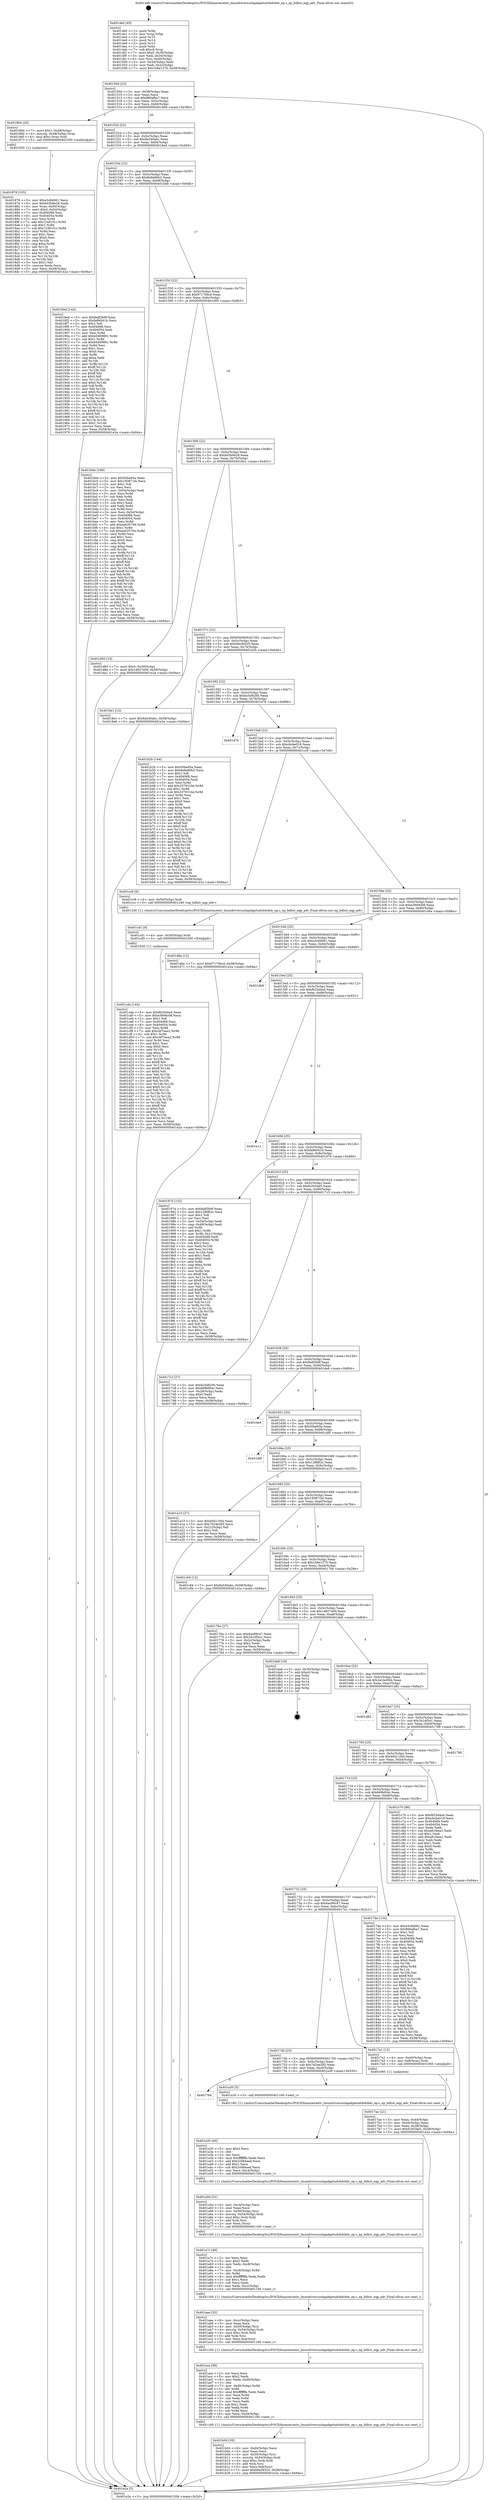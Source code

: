 digraph "0x4014e0" {
  label = "0x4014e0 (/mnt/c/Users/mathe/Desktop/tcc/POCII/binaries/extr_linuxdriversusbgadgetudcbdcbdc_ep.c_ep_bdlist_eqp_adv_Final-ollvm.out::main(0))"
  labelloc = "t"
  node[shape=record]

  Entry [label="",width=0.3,height=0.3,shape=circle,fillcolor=black,style=filled]
  "0x40150d" [label="{
     0x40150d [23]\l
     | [instrs]\l
     &nbsp;&nbsp;0x40150d \<+3\>: mov -0x58(%rbp),%eax\l
     &nbsp;&nbsp;0x401510 \<+2\>: mov %eax,%ecx\l
     &nbsp;&nbsp;0x401512 \<+6\>: sub $0x866afba7,%ecx\l
     &nbsp;&nbsp;0x401518 \<+3\>: mov %eax,-0x5c(%rbp)\l
     &nbsp;&nbsp;0x40151b \<+3\>: mov %ecx,-0x60(%rbp)\l
     &nbsp;&nbsp;0x40151e \<+6\>: je 0000000000401864 \<main+0x384\>\l
  }"]
  "0x401864" [label="{
     0x401864 [20]\l
     | [instrs]\l
     &nbsp;&nbsp;0x401864 \<+7\>: movl $0x1,-0x48(%rbp)\l
     &nbsp;&nbsp;0x40186b \<+4\>: movslq -0x48(%rbp),%rax\l
     &nbsp;&nbsp;0x40186f \<+4\>: imul $0xc,%rax,%rdi\l
     &nbsp;&nbsp;0x401873 \<+5\>: call 0000000000401050 \<malloc@plt\>\l
     | [calls]\l
     &nbsp;&nbsp;0x401050 \{1\} (unknown)\l
  }"]
  "0x401524" [label="{
     0x401524 [22]\l
     | [instrs]\l
     &nbsp;&nbsp;0x401524 \<+5\>: jmp 0000000000401529 \<main+0x49\>\l
     &nbsp;&nbsp;0x401529 \<+3\>: mov -0x5c(%rbp),%eax\l
     &nbsp;&nbsp;0x40152c \<+5\>: sub $0x8a540abc,%eax\l
     &nbsp;&nbsp;0x401531 \<+3\>: mov %eax,-0x64(%rbp)\l
     &nbsp;&nbsp;0x401534 \<+6\>: je 00000000004018ed \<main+0x40d\>\l
  }"]
  Exit [label="",width=0.3,height=0.3,shape=circle,fillcolor=black,style=filled,peripheries=2]
  "0x4018ed" [label="{
     0x4018ed [144]\l
     | [instrs]\l
     &nbsp;&nbsp;0x4018ed \<+5\>: mov $0xfedf3b9f,%eax\l
     &nbsp;&nbsp;0x4018f2 \<+5\>: mov $0xfa86041b,%ecx\l
     &nbsp;&nbsp;0x4018f7 \<+2\>: mov $0x1,%dl\l
     &nbsp;&nbsp;0x4018f9 \<+7\>: mov 0x404068,%esi\l
     &nbsp;&nbsp;0x401900 \<+7\>: mov 0x404054,%edi\l
     &nbsp;&nbsp;0x401907 \<+3\>: mov %esi,%r8d\l
     &nbsp;&nbsp;0x40190a \<+7\>: add $0xb0469891,%r8d\l
     &nbsp;&nbsp;0x401911 \<+4\>: sub $0x1,%r8d\l
     &nbsp;&nbsp;0x401915 \<+7\>: sub $0xb0469891,%r8d\l
     &nbsp;&nbsp;0x40191c \<+4\>: imul %r8d,%esi\l
     &nbsp;&nbsp;0x401920 \<+3\>: and $0x1,%esi\l
     &nbsp;&nbsp;0x401923 \<+3\>: cmp $0x0,%esi\l
     &nbsp;&nbsp;0x401926 \<+4\>: sete %r9b\l
     &nbsp;&nbsp;0x40192a \<+3\>: cmp $0xa,%edi\l
     &nbsp;&nbsp;0x40192d \<+4\>: setl %r10b\l
     &nbsp;&nbsp;0x401931 \<+3\>: mov %r9b,%r11b\l
     &nbsp;&nbsp;0x401934 \<+4\>: xor $0xff,%r11b\l
     &nbsp;&nbsp;0x401938 \<+3\>: mov %r10b,%bl\l
     &nbsp;&nbsp;0x40193b \<+3\>: xor $0xff,%bl\l
     &nbsp;&nbsp;0x40193e \<+3\>: xor $0x0,%dl\l
     &nbsp;&nbsp;0x401941 \<+3\>: mov %r11b,%r14b\l
     &nbsp;&nbsp;0x401944 \<+4\>: and $0x0,%r14b\l
     &nbsp;&nbsp;0x401948 \<+3\>: and %dl,%r9b\l
     &nbsp;&nbsp;0x40194b \<+3\>: mov %bl,%r15b\l
     &nbsp;&nbsp;0x40194e \<+4\>: and $0x0,%r15b\l
     &nbsp;&nbsp;0x401952 \<+3\>: and %dl,%r10b\l
     &nbsp;&nbsp;0x401955 \<+3\>: or %r9b,%r14b\l
     &nbsp;&nbsp;0x401958 \<+3\>: or %r10b,%r15b\l
     &nbsp;&nbsp;0x40195b \<+3\>: xor %r15b,%r14b\l
     &nbsp;&nbsp;0x40195e \<+3\>: or %bl,%r11b\l
     &nbsp;&nbsp;0x401961 \<+4\>: xor $0xff,%r11b\l
     &nbsp;&nbsp;0x401965 \<+3\>: or $0x0,%dl\l
     &nbsp;&nbsp;0x401968 \<+3\>: and %dl,%r11b\l
     &nbsp;&nbsp;0x40196b \<+3\>: or %r11b,%r14b\l
     &nbsp;&nbsp;0x40196e \<+4\>: test $0x1,%r14b\l
     &nbsp;&nbsp;0x401972 \<+3\>: cmovne %ecx,%eax\l
     &nbsp;&nbsp;0x401975 \<+3\>: mov %eax,-0x58(%rbp)\l
     &nbsp;&nbsp;0x401978 \<+5\>: jmp 0000000000401e2a \<main+0x94a\>\l
  }"]
  "0x40153a" [label="{
     0x40153a [22]\l
     | [instrs]\l
     &nbsp;&nbsp;0x40153a \<+5\>: jmp 000000000040153f \<main+0x5f\>\l
     &nbsp;&nbsp;0x40153f \<+3\>: mov -0x5c(%rbp),%eax\l
     &nbsp;&nbsp;0x401542 \<+5\>: sub $0x8e9a80b2,%eax\l
     &nbsp;&nbsp;0x401547 \<+3\>: mov %eax,-0x68(%rbp)\l
     &nbsp;&nbsp;0x40154a \<+6\>: je 0000000000401bbb \<main+0x6db\>\l
  }"]
  "0x401cda" [label="{
     0x401cda [144]\l
     | [instrs]\l
     &nbsp;&nbsp;0x401cda \<+5\>: mov $0xf625d4a4,%eax\l
     &nbsp;&nbsp;0x401cdf \<+5\>: mov $0xe3694c08,%ecx\l
     &nbsp;&nbsp;0x401ce4 \<+2\>: mov $0x1,%dl\l
     &nbsp;&nbsp;0x401ce6 \<+7\>: mov 0x404068,%esi\l
     &nbsp;&nbsp;0x401ced \<+8\>: mov 0x404054,%r8d\l
     &nbsp;&nbsp;0x401cf5 \<+3\>: mov %esi,%r9d\l
     &nbsp;&nbsp;0x401cf8 \<+7\>: add $0xcbf7eea2,%r9d\l
     &nbsp;&nbsp;0x401cff \<+4\>: sub $0x1,%r9d\l
     &nbsp;&nbsp;0x401d03 \<+7\>: sub $0xcbf7eea2,%r9d\l
     &nbsp;&nbsp;0x401d0a \<+4\>: imul %r9d,%esi\l
     &nbsp;&nbsp;0x401d0e \<+3\>: and $0x1,%esi\l
     &nbsp;&nbsp;0x401d11 \<+3\>: cmp $0x0,%esi\l
     &nbsp;&nbsp;0x401d14 \<+4\>: sete %r10b\l
     &nbsp;&nbsp;0x401d18 \<+4\>: cmp $0xa,%r8d\l
     &nbsp;&nbsp;0x401d1c \<+4\>: setl %r11b\l
     &nbsp;&nbsp;0x401d20 \<+3\>: mov %r10b,%bl\l
     &nbsp;&nbsp;0x401d23 \<+3\>: xor $0xff,%bl\l
     &nbsp;&nbsp;0x401d26 \<+3\>: mov %r11b,%r14b\l
     &nbsp;&nbsp;0x401d29 \<+4\>: xor $0xff,%r14b\l
     &nbsp;&nbsp;0x401d2d \<+3\>: xor $0x0,%dl\l
     &nbsp;&nbsp;0x401d30 \<+3\>: mov %bl,%r15b\l
     &nbsp;&nbsp;0x401d33 \<+4\>: and $0x0,%r15b\l
     &nbsp;&nbsp;0x401d37 \<+3\>: and %dl,%r10b\l
     &nbsp;&nbsp;0x401d3a \<+3\>: mov %r14b,%r12b\l
     &nbsp;&nbsp;0x401d3d \<+4\>: and $0x0,%r12b\l
     &nbsp;&nbsp;0x401d41 \<+3\>: and %dl,%r11b\l
     &nbsp;&nbsp;0x401d44 \<+3\>: or %r10b,%r15b\l
     &nbsp;&nbsp;0x401d47 \<+3\>: or %r11b,%r12b\l
     &nbsp;&nbsp;0x401d4a \<+3\>: xor %r12b,%r15b\l
     &nbsp;&nbsp;0x401d4d \<+3\>: or %r14b,%bl\l
     &nbsp;&nbsp;0x401d50 \<+3\>: xor $0xff,%bl\l
     &nbsp;&nbsp;0x401d53 \<+3\>: or $0x0,%dl\l
     &nbsp;&nbsp;0x401d56 \<+2\>: and %dl,%bl\l
     &nbsp;&nbsp;0x401d58 \<+3\>: or %bl,%r15b\l
     &nbsp;&nbsp;0x401d5b \<+4\>: test $0x1,%r15b\l
     &nbsp;&nbsp;0x401d5f \<+3\>: cmovne %ecx,%eax\l
     &nbsp;&nbsp;0x401d62 \<+3\>: mov %eax,-0x58(%rbp)\l
     &nbsp;&nbsp;0x401d65 \<+5\>: jmp 0000000000401e2a \<main+0x94a\>\l
  }"]
  "0x401bbb" [label="{
     0x401bbb [169]\l
     | [instrs]\l
     &nbsp;&nbsp;0x401bbb \<+5\>: mov $0x50be65a,%eax\l
     &nbsp;&nbsp;0x401bc0 \<+5\>: mov $0x193871fe,%ecx\l
     &nbsp;&nbsp;0x401bc5 \<+2\>: mov $0x1,%dl\l
     &nbsp;&nbsp;0x401bc7 \<+2\>: xor %esi,%esi\l
     &nbsp;&nbsp;0x401bc9 \<+3\>: mov -0x54(%rbp),%edi\l
     &nbsp;&nbsp;0x401bcc \<+3\>: mov %esi,%r8d\l
     &nbsp;&nbsp;0x401bcf \<+3\>: sub %edi,%r8d\l
     &nbsp;&nbsp;0x401bd2 \<+2\>: mov %esi,%edi\l
     &nbsp;&nbsp;0x401bd4 \<+3\>: sub $0x1,%edi\l
     &nbsp;&nbsp;0x401bd7 \<+3\>: add %edi,%r8d\l
     &nbsp;&nbsp;0x401bda \<+3\>: sub %r8d,%esi\l
     &nbsp;&nbsp;0x401bdd \<+3\>: mov %esi,-0x54(%rbp)\l
     &nbsp;&nbsp;0x401be0 \<+7\>: mov 0x404068,%esi\l
     &nbsp;&nbsp;0x401be7 \<+7\>: mov 0x404054,%edi\l
     &nbsp;&nbsp;0x401bee \<+3\>: mov %esi,%r8d\l
     &nbsp;&nbsp;0x401bf1 \<+7\>: add $0xea635794,%r8d\l
     &nbsp;&nbsp;0x401bf8 \<+4\>: sub $0x1,%r8d\l
     &nbsp;&nbsp;0x401bfc \<+7\>: sub $0xea635794,%r8d\l
     &nbsp;&nbsp;0x401c03 \<+4\>: imul %r8d,%esi\l
     &nbsp;&nbsp;0x401c07 \<+3\>: and $0x1,%esi\l
     &nbsp;&nbsp;0x401c0a \<+3\>: cmp $0x0,%esi\l
     &nbsp;&nbsp;0x401c0d \<+4\>: sete %r9b\l
     &nbsp;&nbsp;0x401c11 \<+3\>: cmp $0xa,%edi\l
     &nbsp;&nbsp;0x401c14 \<+4\>: setl %r10b\l
     &nbsp;&nbsp;0x401c18 \<+3\>: mov %r9b,%r11b\l
     &nbsp;&nbsp;0x401c1b \<+4\>: xor $0xff,%r11b\l
     &nbsp;&nbsp;0x401c1f \<+3\>: mov %r10b,%bl\l
     &nbsp;&nbsp;0x401c22 \<+3\>: xor $0xff,%bl\l
     &nbsp;&nbsp;0x401c25 \<+3\>: xor $0x1,%dl\l
     &nbsp;&nbsp;0x401c28 \<+3\>: mov %r11b,%r14b\l
     &nbsp;&nbsp;0x401c2b \<+4\>: and $0xff,%r14b\l
     &nbsp;&nbsp;0x401c2f \<+3\>: and %dl,%r9b\l
     &nbsp;&nbsp;0x401c32 \<+3\>: mov %bl,%r15b\l
     &nbsp;&nbsp;0x401c35 \<+4\>: and $0xff,%r15b\l
     &nbsp;&nbsp;0x401c39 \<+3\>: and %dl,%r10b\l
     &nbsp;&nbsp;0x401c3c \<+3\>: or %r9b,%r14b\l
     &nbsp;&nbsp;0x401c3f \<+3\>: or %r10b,%r15b\l
     &nbsp;&nbsp;0x401c42 \<+3\>: xor %r15b,%r14b\l
     &nbsp;&nbsp;0x401c45 \<+3\>: or %bl,%r11b\l
     &nbsp;&nbsp;0x401c48 \<+4\>: xor $0xff,%r11b\l
     &nbsp;&nbsp;0x401c4c \<+3\>: or $0x1,%dl\l
     &nbsp;&nbsp;0x401c4f \<+3\>: and %dl,%r11b\l
     &nbsp;&nbsp;0x401c52 \<+3\>: or %r11b,%r14b\l
     &nbsp;&nbsp;0x401c55 \<+4\>: test $0x1,%r14b\l
     &nbsp;&nbsp;0x401c59 \<+3\>: cmovne %ecx,%eax\l
     &nbsp;&nbsp;0x401c5c \<+3\>: mov %eax,-0x58(%rbp)\l
     &nbsp;&nbsp;0x401c5f \<+5\>: jmp 0000000000401e2a \<main+0x94a\>\l
  }"]
  "0x401550" [label="{
     0x401550 [22]\l
     | [instrs]\l
     &nbsp;&nbsp;0x401550 \<+5\>: jmp 0000000000401555 \<main+0x75\>\l
     &nbsp;&nbsp;0x401555 \<+3\>: mov -0x5c(%rbp),%eax\l
     &nbsp;&nbsp;0x401558 \<+5\>: sub $0x97170bcd,%eax\l
     &nbsp;&nbsp;0x40155d \<+3\>: mov %eax,-0x6c(%rbp)\l
     &nbsp;&nbsp;0x401560 \<+6\>: je 0000000000401d93 \<main+0x8b3\>\l
  }"]
  "0x401cd1" [label="{
     0x401cd1 [9]\l
     | [instrs]\l
     &nbsp;&nbsp;0x401cd1 \<+4\>: mov -0x50(%rbp),%rdi\l
     &nbsp;&nbsp;0x401cd5 \<+5\>: call 0000000000401030 \<free@plt\>\l
     | [calls]\l
     &nbsp;&nbsp;0x401030 \{1\} (unknown)\l
  }"]
  "0x401d93" [label="{
     0x401d93 [19]\l
     | [instrs]\l
     &nbsp;&nbsp;0x401d93 \<+7\>: movl $0x0,-0x30(%rbp)\l
     &nbsp;&nbsp;0x401d9a \<+7\>: movl $0x1d827e00,-0x58(%rbp)\l
     &nbsp;&nbsp;0x401da1 \<+5\>: jmp 0000000000401e2a \<main+0x94a\>\l
  }"]
  "0x401566" [label="{
     0x401566 [22]\l
     | [instrs]\l
     &nbsp;&nbsp;0x401566 \<+5\>: jmp 000000000040156b \<main+0x8b\>\l
     &nbsp;&nbsp;0x40156b \<+3\>: mov -0x5c(%rbp),%eax\l
     &nbsp;&nbsp;0x40156e \<+5\>: sub $0xb03b9e28,%eax\l
     &nbsp;&nbsp;0x401573 \<+3\>: mov %eax,-0x70(%rbp)\l
     &nbsp;&nbsp;0x401576 \<+6\>: je 00000000004018e1 \<main+0x401\>\l
  }"]
  "0x401b04" [label="{
     0x401b04 [39]\l
     | [instrs]\l
     &nbsp;&nbsp;0x401b04 \<+6\>: mov -0xd4(%rbp),%ecx\l
     &nbsp;&nbsp;0x401b0a \<+3\>: imul %eax,%ecx\l
     &nbsp;&nbsp;0x401b0d \<+4\>: mov -0x50(%rbp),%rsi\l
     &nbsp;&nbsp;0x401b11 \<+4\>: movslq -0x54(%rbp),%rdi\l
     &nbsp;&nbsp;0x401b15 \<+4\>: imul $0xc,%rdi,%rdi\l
     &nbsp;&nbsp;0x401b19 \<+3\>: add %rdi,%rsi\l
     &nbsp;&nbsp;0x401b1c \<+3\>: mov %ecx,0x8(%rsi)\l
     &nbsp;&nbsp;0x401b1f \<+7\>: movl $0xb9a36525,-0x58(%rbp)\l
     &nbsp;&nbsp;0x401b26 \<+5\>: jmp 0000000000401e2a \<main+0x94a\>\l
  }"]
  "0x4018e1" [label="{
     0x4018e1 [12]\l
     | [instrs]\l
     &nbsp;&nbsp;0x4018e1 \<+7\>: movl $0x8a540abc,-0x58(%rbp)\l
     &nbsp;&nbsp;0x4018e8 \<+5\>: jmp 0000000000401e2a \<main+0x94a\>\l
  }"]
  "0x40157c" [label="{
     0x40157c [22]\l
     | [instrs]\l
     &nbsp;&nbsp;0x40157c \<+5\>: jmp 0000000000401581 \<main+0xa1\>\l
     &nbsp;&nbsp;0x401581 \<+3\>: mov -0x5c(%rbp),%eax\l
     &nbsp;&nbsp;0x401584 \<+5\>: sub $0xb9a36525,%eax\l
     &nbsp;&nbsp;0x401589 \<+3\>: mov %eax,-0x74(%rbp)\l
     &nbsp;&nbsp;0x40158c \<+6\>: je 0000000000401b2b \<main+0x64b\>\l
  }"]
  "0x401aca" [label="{
     0x401aca [58]\l
     | [instrs]\l
     &nbsp;&nbsp;0x401aca \<+2\>: xor %ecx,%ecx\l
     &nbsp;&nbsp;0x401acc \<+5\>: mov $0x2,%edx\l
     &nbsp;&nbsp;0x401ad1 \<+6\>: mov %edx,-0xd0(%rbp)\l
     &nbsp;&nbsp;0x401ad7 \<+1\>: cltd\l
     &nbsp;&nbsp;0x401ad8 \<+7\>: mov -0xd0(%rbp),%r8d\l
     &nbsp;&nbsp;0x401adf \<+3\>: idiv %r8d\l
     &nbsp;&nbsp;0x401ae2 \<+6\>: imul $0xfffffffe,%edx,%edx\l
     &nbsp;&nbsp;0x401ae8 \<+3\>: mov %ecx,%r9d\l
     &nbsp;&nbsp;0x401aeb \<+3\>: sub %edx,%r9d\l
     &nbsp;&nbsp;0x401aee \<+2\>: mov %ecx,%edx\l
     &nbsp;&nbsp;0x401af0 \<+3\>: sub $0x1,%edx\l
     &nbsp;&nbsp;0x401af3 \<+3\>: add %edx,%r9d\l
     &nbsp;&nbsp;0x401af6 \<+3\>: sub %r9d,%ecx\l
     &nbsp;&nbsp;0x401af9 \<+6\>: mov %ecx,-0xd4(%rbp)\l
     &nbsp;&nbsp;0x401aff \<+5\>: call 0000000000401160 \<next_i\>\l
     | [calls]\l
     &nbsp;&nbsp;0x401160 \{1\} (/mnt/c/Users/mathe/Desktop/tcc/POCII/binaries/extr_linuxdriversusbgadgetudcbdcbdc_ep.c_ep_bdlist_eqp_adv_Final-ollvm.out::next_i)\l
  }"]
  "0x401b2b" [label="{
     0x401b2b [144]\l
     | [instrs]\l
     &nbsp;&nbsp;0x401b2b \<+5\>: mov $0x50be65a,%eax\l
     &nbsp;&nbsp;0x401b30 \<+5\>: mov $0x8e9a80b2,%ecx\l
     &nbsp;&nbsp;0x401b35 \<+2\>: mov $0x1,%dl\l
     &nbsp;&nbsp;0x401b37 \<+7\>: mov 0x404068,%esi\l
     &nbsp;&nbsp;0x401b3e \<+7\>: mov 0x404054,%edi\l
     &nbsp;&nbsp;0x401b45 \<+3\>: mov %esi,%r8d\l
     &nbsp;&nbsp;0x401b48 \<+7\>: add $0x337931be,%r8d\l
     &nbsp;&nbsp;0x401b4f \<+4\>: sub $0x1,%r8d\l
     &nbsp;&nbsp;0x401b53 \<+7\>: sub $0x337931be,%r8d\l
     &nbsp;&nbsp;0x401b5a \<+4\>: imul %r8d,%esi\l
     &nbsp;&nbsp;0x401b5e \<+3\>: and $0x1,%esi\l
     &nbsp;&nbsp;0x401b61 \<+3\>: cmp $0x0,%esi\l
     &nbsp;&nbsp;0x401b64 \<+4\>: sete %r9b\l
     &nbsp;&nbsp;0x401b68 \<+3\>: cmp $0xa,%edi\l
     &nbsp;&nbsp;0x401b6b \<+4\>: setl %r10b\l
     &nbsp;&nbsp;0x401b6f \<+3\>: mov %r9b,%r11b\l
     &nbsp;&nbsp;0x401b72 \<+4\>: xor $0xff,%r11b\l
     &nbsp;&nbsp;0x401b76 \<+3\>: mov %r10b,%bl\l
     &nbsp;&nbsp;0x401b79 \<+3\>: xor $0xff,%bl\l
     &nbsp;&nbsp;0x401b7c \<+3\>: xor $0x0,%dl\l
     &nbsp;&nbsp;0x401b7f \<+3\>: mov %r11b,%r14b\l
     &nbsp;&nbsp;0x401b82 \<+4\>: and $0x0,%r14b\l
     &nbsp;&nbsp;0x401b86 \<+3\>: and %dl,%r9b\l
     &nbsp;&nbsp;0x401b89 \<+3\>: mov %bl,%r15b\l
     &nbsp;&nbsp;0x401b8c \<+4\>: and $0x0,%r15b\l
     &nbsp;&nbsp;0x401b90 \<+3\>: and %dl,%r10b\l
     &nbsp;&nbsp;0x401b93 \<+3\>: or %r9b,%r14b\l
     &nbsp;&nbsp;0x401b96 \<+3\>: or %r10b,%r15b\l
     &nbsp;&nbsp;0x401b99 \<+3\>: xor %r15b,%r14b\l
     &nbsp;&nbsp;0x401b9c \<+3\>: or %bl,%r11b\l
     &nbsp;&nbsp;0x401b9f \<+4\>: xor $0xff,%r11b\l
     &nbsp;&nbsp;0x401ba3 \<+3\>: or $0x0,%dl\l
     &nbsp;&nbsp;0x401ba6 \<+3\>: and %dl,%r11b\l
     &nbsp;&nbsp;0x401ba9 \<+3\>: or %r11b,%r14b\l
     &nbsp;&nbsp;0x401bac \<+4\>: test $0x1,%r14b\l
     &nbsp;&nbsp;0x401bb0 \<+3\>: cmovne %ecx,%eax\l
     &nbsp;&nbsp;0x401bb3 \<+3\>: mov %eax,-0x58(%rbp)\l
     &nbsp;&nbsp;0x401bb6 \<+5\>: jmp 0000000000401e2a \<main+0x94a\>\l
  }"]
  "0x401592" [label="{
     0x401592 [22]\l
     | [instrs]\l
     &nbsp;&nbsp;0x401592 \<+5\>: jmp 0000000000401597 \<main+0xb7\>\l
     &nbsp;&nbsp;0x401597 \<+3\>: mov -0x5c(%rbp),%eax\l
     &nbsp;&nbsp;0x40159a \<+5\>: sub $0xbc5d820b,%eax\l
     &nbsp;&nbsp;0x40159f \<+3\>: mov %eax,-0x78(%rbp)\l
     &nbsp;&nbsp;0x4015a2 \<+6\>: je 0000000000401d76 \<main+0x896\>\l
  }"]
  "0x401aaa" [label="{
     0x401aaa [32]\l
     | [instrs]\l
     &nbsp;&nbsp;0x401aaa \<+6\>: mov -0xcc(%rbp),%ecx\l
     &nbsp;&nbsp;0x401ab0 \<+3\>: imul %eax,%ecx\l
     &nbsp;&nbsp;0x401ab3 \<+4\>: mov -0x50(%rbp),%rsi\l
     &nbsp;&nbsp;0x401ab7 \<+4\>: movslq -0x54(%rbp),%rdi\l
     &nbsp;&nbsp;0x401abb \<+4\>: imul $0xc,%rdi,%rdi\l
     &nbsp;&nbsp;0x401abf \<+3\>: add %rdi,%rsi\l
     &nbsp;&nbsp;0x401ac2 \<+3\>: mov %ecx,0x4(%rsi)\l
     &nbsp;&nbsp;0x401ac5 \<+5\>: call 0000000000401160 \<next_i\>\l
     | [calls]\l
     &nbsp;&nbsp;0x401160 \{1\} (/mnt/c/Users/mathe/Desktop/tcc/POCII/binaries/extr_linuxdriversusbgadgetudcbdcbdc_ep.c_ep_bdlist_eqp_adv_Final-ollvm.out::next_i)\l
  }"]
  "0x401d76" [label="{
     0x401d76\l
  }", style=dashed]
  "0x4015a8" [label="{
     0x4015a8 [22]\l
     | [instrs]\l
     &nbsp;&nbsp;0x4015a8 \<+5\>: jmp 00000000004015ad \<main+0xcd\>\l
     &nbsp;&nbsp;0x4015ad \<+3\>: mov -0x5c(%rbp),%eax\l
     &nbsp;&nbsp;0x4015b0 \<+5\>: sub $0xcbcbe018,%eax\l
     &nbsp;&nbsp;0x4015b5 \<+3\>: mov %eax,-0x7c(%rbp)\l
     &nbsp;&nbsp;0x4015b8 \<+6\>: je 0000000000401cc8 \<main+0x7e8\>\l
  }"]
  "0x401a7c" [label="{
     0x401a7c [46]\l
     | [instrs]\l
     &nbsp;&nbsp;0x401a7c \<+2\>: xor %ecx,%ecx\l
     &nbsp;&nbsp;0x401a7e \<+5\>: mov $0x2,%edx\l
     &nbsp;&nbsp;0x401a83 \<+6\>: mov %edx,-0xc8(%rbp)\l
     &nbsp;&nbsp;0x401a89 \<+1\>: cltd\l
     &nbsp;&nbsp;0x401a8a \<+7\>: mov -0xc8(%rbp),%r8d\l
     &nbsp;&nbsp;0x401a91 \<+3\>: idiv %r8d\l
     &nbsp;&nbsp;0x401a94 \<+6\>: imul $0xfffffffe,%edx,%edx\l
     &nbsp;&nbsp;0x401a9a \<+3\>: sub $0x1,%ecx\l
     &nbsp;&nbsp;0x401a9d \<+2\>: sub %ecx,%edx\l
     &nbsp;&nbsp;0x401a9f \<+6\>: mov %edx,-0xcc(%rbp)\l
     &nbsp;&nbsp;0x401aa5 \<+5\>: call 0000000000401160 \<next_i\>\l
     | [calls]\l
     &nbsp;&nbsp;0x401160 \{1\} (/mnt/c/Users/mathe/Desktop/tcc/POCII/binaries/extr_linuxdriversusbgadgetudcbdcbdc_ep.c_ep_bdlist_eqp_adv_Final-ollvm.out::next_i)\l
  }"]
  "0x401cc8" [label="{
     0x401cc8 [9]\l
     | [instrs]\l
     &nbsp;&nbsp;0x401cc8 \<+4\>: mov -0x50(%rbp),%rdi\l
     &nbsp;&nbsp;0x401ccc \<+5\>: call 0000000000401240 \<ep_bdlist_eqp_adv\>\l
     | [calls]\l
     &nbsp;&nbsp;0x401240 \{1\} (/mnt/c/Users/mathe/Desktop/tcc/POCII/binaries/extr_linuxdriversusbgadgetudcbdcbdc_ep.c_ep_bdlist_eqp_adv_Final-ollvm.out::ep_bdlist_eqp_adv)\l
  }"]
  "0x4015be" [label="{
     0x4015be [22]\l
     | [instrs]\l
     &nbsp;&nbsp;0x4015be \<+5\>: jmp 00000000004015c3 \<main+0xe3\>\l
     &nbsp;&nbsp;0x4015c3 \<+3\>: mov -0x5c(%rbp),%eax\l
     &nbsp;&nbsp;0x4015c6 \<+5\>: sub $0xe3694c08,%eax\l
     &nbsp;&nbsp;0x4015cb \<+3\>: mov %eax,-0x80(%rbp)\l
     &nbsp;&nbsp;0x4015ce \<+6\>: je 0000000000401d6a \<main+0x88a\>\l
  }"]
  "0x401a5d" [label="{
     0x401a5d [31]\l
     | [instrs]\l
     &nbsp;&nbsp;0x401a5d \<+6\>: mov -0xc4(%rbp),%ecx\l
     &nbsp;&nbsp;0x401a63 \<+3\>: imul %eax,%ecx\l
     &nbsp;&nbsp;0x401a66 \<+4\>: mov -0x50(%rbp),%rsi\l
     &nbsp;&nbsp;0x401a6a \<+4\>: movslq -0x54(%rbp),%rdi\l
     &nbsp;&nbsp;0x401a6e \<+4\>: imul $0xc,%rdi,%rdi\l
     &nbsp;&nbsp;0x401a72 \<+3\>: add %rdi,%rsi\l
     &nbsp;&nbsp;0x401a75 \<+2\>: mov %ecx,(%rsi)\l
     &nbsp;&nbsp;0x401a77 \<+5\>: call 0000000000401160 \<next_i\>\l
     | [calls]\l
     &nbsp;&nbsp;0x401160 \{1\} (/mnt/c/Users/mathe/Desktop/tcc/POCII/binaries/extr_linuxdriversusbgadgetudcbdcbdc_ep.c_ep_bdlist_eqp_adv_Final-ollvm.out::next_i)\l
  }"]
  "0x401d6a" [label="{
     0x401d6a [12]\l
     | [instrs]\l
     &nbsp;&nbsp;0x401d6a \<+7\>: movl $0x97170bcd,-0x58(%rbp)\l
     &nbsp;&nbsp;0x401d71 \<+5\>: jmp 0000000000401e2a \<main+0x94a\>\l
  }"]
  "0x4015d4" [label="{
     0x4015d4 [25]\l
     | [instrs]\l
     &nbsp;&nbsp;0x4015d4 \<+5\>: jmp 00000000004015d9 \<main+0xf9\>\l
     &nbsp;&nbsp;0x4015d9 \<+3\>: mov -0x5c(%rbp),%eax\l
     &nbsp;&nbsp;0x4015dc \<+5\>: sub $0xe3c8d061,%eax\l
     &nbsp;&nbsp;0x4015e1 \<+6\>: mov %eax,-0x84(%rbp)\l
     &nbsp;&nbsp;0x4015e7 \<+6\>: je 0000000000401db9 \<main+0x8d9\>\l
  }"]
  "0x401a35" [label="{
     0x401a35 [40]\l
     | [instrs]\l
     &nbsp;&nbsp;0x401a35 \<+5\>: mov $0x2,%ecx\l
     &nbsp;&nbsp;0x401a3a \<+1\>: cltd\l
     &nbsp;&nbsp;0x401a3b \<+2\>: idiv %ecx\l
     &nbsp;&nbsp;0x401a3d \<+6\>: imul $0xfffffffe,%edx,%ecx\l
     &nbsp;&nbsp;0x401a43 \<+6\>: add $0x2c084aed,%ecx\l
     &nbsp;&nbsp;0x401a49 \<+3\>: add $0x1,%ecx\l
     &nbsp;&nbsp;0x401a4c \<+6\>: sub $0x2c084aed,%ecx\l
     &nbsp;&nbsp;0x401a52 \<+6\>: mov %ecx,-0xc4(%rbp)\l
     &nbsp;&nbsp;0x401a58 \<+5\>: call 0000000000401160 \<next_i\>\l
     | [calls]\l
     &nbsp;&nbsp;0x401160 \{1\} (/mnt/c/Users/mathe/Desktop/tcc/POCII/binaries/extr_linuxdriversusbgadgetudcbdcbdc_ep.c_ep_bdlist_eqp_adv_Final-ollvm.out::next_i)\l
  }"]
  "0x401db9" [label="{
     0x401db9\l
  }", style=dashed]
  "0x4015ed" [label="{
     0x4015ed [25]\l
     | [instrs]\l
     &nbsp;&nbsp;0x4015ed \<+5\>: jmp 00000000004015f2 \<main+0x112\>\l
     &nbsp;&nbsp;0x4015f2 \<+3\>: mov -0x5c(%rbp),%eax\l
     &nbsp;&nbsp;0x4015f5 \<+5\>: sub $0xf625d4a4,%eax\l
     &nbsp;&nbsp;0x4015fa \<+6\>: mov %eax,-0x88(%rbp)\l
     &nbsp;&nbsp;0x401600 \<+6\>: je 0000000000401e11 \<main+0x931\>\l
  }"]
  "0x401764" [label="{
     0x401764\l
  }", style=dashed]
  "0x401e11" [label="{
     0x401e11\l
  }", style=dashed]
  "0x401606" [label="{
     0x401606 [25]\l
     | [instrs]\l
     &nbsp;&nbsp;0x401606 \<+5\>: jmp 000000000040160b \<main+0x12b\>\l
     &nbsp;&nbsp;0x40160b \<+3\>: mov -0x5c(%rbp),%eax\l
     &nbsp;&nbsp;0x40160e \<+5\>: sub $0xfa86041b,%eax\l
     &nbsp;&nbsp;0x401613 \<+6\>: mov %eax,-0x8c(%rbp)\l
     &nbsp;&nbsp;0x401619 \<+6\>: je 000000000040197d \<main+0x49d\>\l
  }"]
  "0x401a30" [label="{
     0x401a30 [5]\l
     | [instrs]\l
     &nbsp;&nbsp;0x401a30 \<+5\>: call 0000000000401160 \<next_i\>\l
     | [calls]\l
     &nbsp;&nbsp;0x401160 \{1\} (/mnt/c/Users/mathe/Desktop/tcc/POCII/binaries/extr_linuxdriversusbgadgetudcbdcbdc_ep.c_ep_bdlist_eqp_adv_Final-ollvm.out::next_i)\l
  }"]
  "0x40197d" [label="{
     0x40197d [152]\l
     | [instrs]\l
     &nbsp;&nbsp;0x40197d \<+5\>: mov $0xfedf3b9f,%eax\l
     &nbsp;&nbsp;0x401982 \<+5\>: mov $0x12f6f62c,%ecx\l
     &nbsp;&nbsp;0x401987 \<+2\>: mov $0x1,%dl\l
     &nbsp;&nbsp;0x401989 \<+2\>: xor %esi,%esi\l
     &nbsp;&nbsp;0x40198b \<+3\>: mov -0x54(%rbp),%edi\l
     &nbsp;&nbsp;0x40198e \<+3\>: cmp -0x48(%rbp),%edi\l
     &nbsp;&nbsp;0x401991 \<+4\>: setl %r8b\l
     &nbsp;&nbsp;0x401995 \<+4\>: and $0x1,%r8b\l
     &nbsp;&nbsp;0x401999 \<+4\>: mov %r8b,-0x21(%rbp)\l
     &nbsp;&nbsp;0x40199d \<+7\>: mov 0x404068,%edi\l
     &nbsp;&nbsp;0x4019a4 \<+8\>: mov 0x404054,%r9d\l
     &nbsp;&nbsp;0x4019ac \<+3\>: sub $0x1,%esi\l
     &nbsp;&nbsp;0x4019af \<+3\>: mov %edi,%r10d\l
     &nbsp;&nbsp;0x4019b2 \<+3\>: add %esi,%r10d\l
     &nbsp;&nbsp;0x4019b5 \<+4\>: imul %r10d,%edi\l
     &nbsp;&nbsp;0x4019b9 \<+3\>: and $0x1,%edi\l
     &nbsp;&nbsp;0x4019bc \<+3\>: cmp $0x0,%edi\l
     &nbsp;&nbsp;0x4019bf \<+4\>: sete %r8b\l
     &nbsp;&nbsp;0x4019c3 \<+4\>: cmp $0xa,%r9d\l
     &nbsp;&nbsp;0x4019c7 \<+4\>: setl %r11b\l
     &nbsp;&nbsp;0x4019cb \<+3\>: mov %r8b,%bl\l
     &nbsp;&nbsp;0x4019ce \<+3\>: xor $0xff,%bl\l
     &nbsp;&nbsp;0x4019d1 \<+3\>: mov %r11b,%r14b\l
     &nbsp;&nbsp;0x4019d4 \<+4\>: xor $0xff,%r14b\l
     &nbsp;&nbsp;0x4019d8 \<+3\>: xor $0x1,%dl\l
     &nbsp;&nbsp;0x4019db \<+3\>: mov %bl,%r15b\l
     &nbsp;&nbsp;0x4019de \<+4\>: and $0xff,%r15b\l
     &nbsp;&nbsp;0x4019e2 \<+3\>: and %dl,%r8b\l
     &nbsp;&nbsp;0x4019e5 \<+3\>: mov %r14b,%r12b\l
     &nbsp;&nbsp;0x4019e8 \<+4\>: and $0xff,%r12b\l
     &nbsp;&nbsp;0x4019ec \<+3\>: and %dl,%r11b\l
     &nbsp;&nbsp;0x4019ef \<+3\>: or %r8b,%r15b\l
     &nbsp;&nbsp;0x4019f2 \<+3\>: or %r11b,%r12b\l
     &nbsp;&nbsp;0x4019f5 \<+3\>: xor %r12b,%r15b\l
     &nbsp;&nbsp;0x4019f8 \<+3\>: or %r14b,%bl\l
     &nbsp;&nbsp;0x4019fb \<+3\>: xor $0xff,%bl\l
     &nbsp;&nbsp;0x4019fe \<+3\>: or $0x1,%dl\l
     &nbsp;&nbsp;0x401a01 \<+2\>: and %dl,%bl\l
     &nbsp;&nbsp;0x401a03 \<+3\>: or %bl,%r15b\l
     &nbsp;&nbsp;0x401a06 \<+4\>: test $0x1,%r15b\l
     &nbsp;&nbsp;0x401a0a \<+3\>: cmovne %ecx,%eax\l
     &nbsp;&nbsp;0x401a0d \<+3\>: mov %eax,-0x58(%rbp)\l
     &nbsp;&nbsp;0x401a10 \<+5\>: jmp 0000000000401e2a \<main+0x94a\>\l
  }"]
  "0x40161f" [label="{
     0x40161f [25]\l
     | [instrs]\l
     &nbsp;&nbsp;0x40161f \<+5\>: jmp 0000000000401624 \<main+0x144\>\l
     &nbsp;&nbsp;0x401624 \<+3\>: mov -0x5c(%rbp),%eax\l
     &nbsp;&nbsp;0x401627 \<+5\>: sub $0xfc2634a5,%eax\l
     &nbsp;&nbsp;0x40162c \<+6\>: mov %eax,-0x90(%rbp)\l
     &nbsp;&nbsp;0x401632 \<+6\>: je 00000000004017c3 \<main+0x2e3\>\l
  }"]
  "0x401878" [label="{
     0x401878 [105]\l
     | [instrs]\l
     &nbsp;&nbsp;0x401878 \<+5\>: mov $0xe3c8d061,%ecx\l
     &nbsp;&nbsp;0x40187d \<+5\>: mov $0xb03b9e28,%edx\l
     &nbsp;&nbsp;0x401882 \<+4\>: mov %rax,-0x50(%rbp)\l
     &nbsp;&nbsp;0x401886 \<+7\>: movl $0x0,-0x54(%rbp)\l
     &nbsp;&nbsp;0x40188d \<+7\>: mov 0x404068,%esi\l
     &nbsp;&nbsp;0x401894 \<+8\>: mov 0x404054,%r8d\l
     &nbsp;&nbsp;0x40189c \<+3\>: mov %esi,%r9d\l
     &nbsp;&nbsp;0x40189f \<+7\>: add $0x12491f1c,%r9d\l
     &nbsp;&nbsp;0x4018a6 \<+4\>: sub $0x1,%r9d\l
     &nbsp;&nbsp;0x4018aa \<+7\>: sub $0x12491f1c,%r9d\l
     &nbsp;&nbsp;0x4018b1 \<+4\>: imul %r9d,%esi\l
     &nbsp;&nbsp;0x4018b5 \<+3\>: and $0x1,%esi\l
     &nbsp;&nbsp;0x4018b8 \<+3\>: cmp $0x0,%esi\l
     &nbsp;&nbsp;0x4018bb \<+4\>: sete %r10b\l
     &nbsp;&nbsp;0x4018bf \<+4\>: cmp $0xa,%r8d\l
     &nbsp;&nbsp;0x4018c3 \<+4\>: setl %r11b\l
     &nbsp;&nbsp;0x4018c7 \<+3\>: mov %r10b,%bl\l
     &nbsp;&nbsp;0x4018ca \<+3\>: and %r11b,%bl\l
     &nbsp;&nbsp;0x4018cd \<+3\>: xor %r11b,%r10b\l
     &nbsp;&nbsp;0x4018d0 \<+3\>: or %r10b,%bl\l
     &nbsp;&nbsp;0x4018d3 \<+3\>: test $0x1,%bl\l
     &nbsp;&nbsp;0x4018d6 \<+3\>: cmovne %edx,%ecx\l
     &nbsp;&nbsp;0x4018d9 \<+3\>: mov %ecx,-0x58(%rbp)\l
     &nbsp;&nbsp;0x4018dc \<+5\>: jmp 0000000000401e2a \<main+0x94a\>\l
  }"]
  "0x4017c3" [label="{
     0x4017c3 [27]\l
     | [instrs]\l
     &nbsp;&nbsp;0x4017c3 \<+5\>: mov $0xbc5d820b,%eax\l
     &nbsp;&nbsp;0x4017c8 \<+5\>: mov $0x669bf04c,%ecx\l
     &nbsp;&nbsp;0x4017cd \<+3\>: mov -0x28(%rbp),%edx\l
     &nbsp;&nbsp;0x4017d0 \<+3\>: cmp $0x0,%edx\l
     &nbsp;&nbsp;0x4017d3 \<+3\>: cmove %ecx,%eax\l
     &nbsp;&nbsp;0x4017d6 \<+3\>: mov %eax,-0x58(%rbp)\l
     &nbsp;&nbsp;0x4017d9 \<+5\>: jmp 0000000000401e2a \<main+0x94a\>\l
  }"]
  "0x401638" [label="{
     0x401638 [25]\l
     | [instrs]\l
     &nbsp;&nbsp;0x401638 \<+5\>: jmp 000000000040163d \<main+0x15d\>\l
     &nbsp;&nbsp;0x40163d \<+3\>: mov -0x5c(%rbp),%eax\l
     &nbsp;&nbsp;0x401640 \<+5\>: sub $0xfedf3b9f,%eax\l
     &nbsp;&nbsp;0x401645 \<+6\>: mov %eax,-0x94(%rbp)\l
     &nbsp;&nbsp;0x40164b \<+6\>: je 0000000000401de4 \<main+0x904\>\l
  }"]
  "0x4017ae" [label="{
     0x4017ae [21]\l
     | [instrs]\l
     &nbsp;&nbsp;0x4017ae \<+3\>: mov %eax,-0x44(%rbp)\l
     &nbsp;&nbsp;0x4017b1 \<+3\>: mov -0x44(%rbp),%eax\l
     &nbsp;&nbsp;0x4017b4 \<+3\>: mov %eax,-0x28(%rbp)\l
     &nbsp;&nbsp;0x4017b7 \<+7\>: movl $0xfc2634a5,-0x58(%rbp)\l
     &nbsp;&nbsp;0x4017be \<+5\>: jmp 0000000000401e2a \<main+0x94a\>\l
  }"]
  "0x401de4" [label="{
     0x401de4\l
  }", style=dashed]
  "0x401651" [label="{
     0x401651 [25]\l
     | [instrs]\l
     &nbsp;&nbsp;0x401651 \<+5\>: jmp 0000000000401656 \<main+0x176\>\l
     &nbsp;&nbsp;0x401656 \<+3\>: mov -0x5c(%rbp),%eax\l
     &nbsp;&nbsp;0x401659 \<+5\>: sub $0x50be65a,%eax\l
     &nbsp;&nbsp;0x40165e \<+6\>: mov %eax,-0x98(%rbp)\l
     &nbsp;&nbsp;0x401664 \<+6\>: je 0000000000401df0 \<main+0x910\>\l
  }"]
  "0x40174b" [label="{
     0x40174b [25]\l
     | [instrs]\l
     &nbsp;&nbsp;0x40174b \<+5\>: jmp 0000000000401750 \<main+0x270\>\l
     &nbsp;&nbsp;0x401750 \<+3\>: mov -0x5c(%rbp),%eax\l
     &nbsp;&nbsp;0x401753 \<+5\>: sub $0x7d24e283,%eax\l
     &nbsp;&nbsp;0x401758 \<+6\>: mov %eax,-0xc0(%rbp)\l
     &nbsp;&nbsp;0x40175e \<+6\>: je 0000000000401a30 \<main+0x550\>\l
  }"]
  "0x401df0" [label="{
     0x401df0\l
  }", style=dashed]
  "0x40166a" [label="{
     0x40166a [25]\l
     | [instrs]\l
     &nbsp;&nbsp;0x40166a \<+5\>: jmp 000000000040166f \<main+0x18f\>\l
     &nbsp;&nbsp;0x40166f \<+3\>: mov -0x5c(%rbp),%eax\l
     &nbsp;&nbsp;0x401672 \<+5\>: sub $0x12f6f62c,%eax\l
     &nbsp;&nbsp;0x401677 \<+6\>: mov %eax,-0x9c(%rbp)\l
     &nbsp;&nbsp;0x40167d \<+6\>: je 0000000000401a15 \<main+0x535\>\l
  }"]
  "0x4017a1" [label="{
     0x4017a1 [13]\l
     | [instrs]\l
     &nbsp;&nbsp;0x4017a1 \<+4\>: mov -0x40(%rbp),%rax\l
     &nbsp;&nbsp;0x4017a5 \<+4\>: mov 0x8(%rax),%rdi\l
     &nbsp;&nbsp;0x4017a9 \<+5\>: call 0000000000401060 \<atoi@plt\>\l
     | [calls]\l
     &nbsp;&nbsp;0x401060 \{1\} (unknown)\l
  }"]
  "0x401a15" [label="{
     0x401a15 [27]\l
     | [instrs]\l
     &nbsp;&nbsp;0x401a15 \<+5\>: mov $0x40d11f44,%eax\l
     &nbsp;&nbsp;0x401a1a \<+5\>: mov $0x7d24e283,%ecx\l
     &nbsp;&nbsp;0x401a1f \<+3\>: mov -0x21(%rbp),%dl\l
     &nbsp;&nbsp;0x401a22 \<+3\>: test $0x1,%dl\l
     &nbsp;&nbsp;0x401a25 \<+3\>: cmovne %ecx,%eax\l
     &nbsp;&nbsp;0x401a28 \<+3\>: mov %eax,-0x58(%rbp)\l
     &nbsp;&nbsp;0x401a2b \<+5\>: jmp 0000000000401e2a \<main+0x94a\>\l
  }"]
  "0x401683" [label="{
     0x401683 [25]\l
     | [instrs]\l
     &nbsp;&nbsp;0x401683 \<+5\>: jmp 0000000000401688 \<main+0x1a8\>\l
     &nbsp;&nbsp;0x401688 \<+3\>: mov -0x5c(%rbp),%eax\l
     &nbsp;&nbsp;0x40168b \<+5\>: sub $0x193871fe,%eax\l
     &nbsp;&nbsp;0x401690 \<+6\>: mov %eax,-0xa0(%rbp)\l
     &nbsp;&nbsp;0x401696 \<+6\>: je 0000000000401c64 \<main+0x784\>\l
  }"]
  "0x401732" [label="{
     0x401732 [25]\l
     | [instrs]\l
     &nbsp;&nbsp;0x401732 \<+5\>: jmp 0000000000401737 \<main+0x257\>\l
     &nbsp;&nbsp;0x401737 \<+3\>: mov -0x5c(%rbp),%eax\l
     &nbsp;&nbsp;0x40173a \<+5\>: sub $0x6ac89c47,%eax\l
     &nbsp;&nbsp;0x40173f \<+6\>: mov %eax,-0xbc(%rbp)\l
     &nbsp;&nbsp;0x401745 \<+6\>: je 00000000004017a1 \<main+0x2c1\>\l
  }"]
  "0x401c64" [label="{
     0x401c64 [12]\l
     | [instrs]\l
     &nbsp;&nbsp;0x401c64 \<+7\>: movl $0x8a540abc,-0x58(%rbp)\l
     &nbsp;&nbsp;0x401c6b \<+5\>: jmp 0000000000401e2a \<main+0x94a\>\l
  }"]
  "0x40169c" [label="{
     0x40169c [25]\l
     | [instrs]\l
     &nbsp;&nbsp;0x40169c \<+5\>: jmp 00000000004016a1 \<main+0x1c1\>\l
     &nbsp;&nbsp;0x4016a1 \<+3\>: mov -0x5c(%rbp),%eax\l
     &nbsp;&nbsp;0x4016a4 \<+5\>: sub $0x1b8e1270,%eax\l
     &nbsp;&nbsp;0x4016a9 \<+6\>: mov %eax,-0xa4(%rbp)\l
     &nbsp;&nbsp;0x4016af \<+6\>: je 000000000040176e \<main+0x28e\>\l
  }"]
  "0x4017de" [label="{
     0x4017de [134]\l
     | [instrs]\l
     &nbsp;&nbsp;0x4017de \<+5\>: mov $0xe3c8d061,%eax\l
     &nbsp;&nbsp;0x4017e3 \<+5\>: mov $0x866afba7,%ecx\l
     &nbsp;&nbsp;0x4017e8 \<+2\>: mov $0x1,%dl\l
     &nbsp;&nbsp;0x4017ea \<+2\>: xor %esi,%esi\l
     &nbsp;&nbsp;0x4017ec \<+7\>: mov 0x404068,%edi\l
     &nbsp;&nbsp;0x4017f3 \<+8\>: mov 0x404054,%r8d\l
     &nbsp;&nbsp;0x4017fb \<+3\>: sub $0x1,%esi\l
     &nbsp;&nbsp;0x4017fe \<+3\>: mov %edi,%r9d\l
     &nbsp;&nbsp;0x401801 \<+3\>: add %esi,%r9d\l
     &nbsp;&nbsp;0x401804 \<+4\>: imul %r9d,%edi\l
     &nbsp;&nbsp;0x401808 \<+3\>: and $0x1,%edi\l
     &nbsp;&nbsp;0x40180b \<+3\>: cmp $0x0,%edi\l
     &nbsp;&nbsp;0x40180e \<+4\>: sete %r10b\l
     &nbsp;&nbsp;0x401812 \<+4\>: cmp $0xa,%r8d\l
     &nbsp;&nbsp;0x401816 \<+4\>: setl %r11b\l
     &nbsp;&nbsp;0x40181a \<+3\>: mov %r10b,%bl\l
     &nbsp;&nbsp;0x40181d \<+3\>: xor $0xff,%bl\l
     &nbsp;&nbsp;0x401820 \<+3\>: mov %r11b,%r14b\l
     &nbsp;&nbsp;0x401823 \<+4\>: xor $0xff,%r14b\l
     &nbsp;&nbsp;0x401827 \<+3\>: xor $0x0,%dl\l
     &nbsp;&nbsp;0x40182a \<+3\>: mov %bl,%r15b\l
     &nbsp;&nbsp;0x40182d \<+4\>: and $0x0,%r15b\l
     &nbsp;&nbsp;0x401831 \<+3\>: and %dl,%r10b\l
     &nbsp;&nbsp;0x401834 \<+3\>: mov %r14b,%r12b\l
     &nbsp;&nbsp;0x401837 \<+4\>: and $0x0,%r12b\l
     &nbsp;&nbsp;0x40183b \<+3\>: and %dl,%r11b\l
     &nbsp;&nbsp;0x40183e \<+3\>: or %r10b,%r15b\l
     &nbsp;&nbsp;0x401841 \<+3\>: or %r11b,%r12b\l
     &nbsp;&nbsp;0x401844 \<+3\>: xor %r12b,%r15b\l
     &nbsp;&nbsp;0x401847 \<+3\>: or %r14b,%bl\l
     &nbsp;&nbsp;0x40184a \<+3\>: xor $0xff,%bl\l
     &nbsp;&nbsp;0x40184d \<+3\>: or $0x0,%dl\l
     &nbsp;&nbsp;0x401850 \<+2\>: and %dl,%bl\l
     &nbsp;&nbsp;0x401852 \<+3\>: or %bl,%r15b\l
     &nbsp;&nbsp;0x401855 \<+4\>: test $0x1,%r15b\l
     &nbsp;&nbsp;0x401859 \<+3\>: cmovne %ecx,%eax\l
     &nbsp;&nbsp;0x40185c \<+3\>: mov %eax,-0x58(%rbp)\l
     &nbsp;&nbsp;0x40185f \<+5\>: jmp 0000000000401e2a \<main+0x94a\>\l
  }"]
  "0x40176e" [label="{
     0x40176e [27]\l
     | [instrs]\l
     &nbsp;&nbsp;0x40176e \<+5\>: mov $0x6ac89c47,%eax\l
     &nbsp;&nbsp;0x401773 \<+5\>: mov $0x341df2e1,%ecx\l
     &nbsp;&nbsp;0x401778 \<+3\>: mov -0x2c(%rbp),%edx\l
     &nbsp;&nbsp;0x40177b \<+3\>: cmp $0x2,%edx\l
     &nbsp;&nbsp;0x40177e \<+3\>: cmovne %ecx,%eax\l
     &nbsp;&nbsp;0x401781 \<+3\>: mov %eax,-0x58(%rbp)\l
     &nbsp;&nbsp;0x401784 \<+5\>: jmp 0000000000401e2a \<main+0x94a\>\l
  }"]
  "0x4016b5" [label="{
     0x4016b5 [25]\l
     | [instrs]\l
     &nbsp;&nbsp;0x4016b5 \<+5\>: jmp 00000000004016ba \<main+0x1da\>\l
     &nbsp;&nbsp;0x4016ba \<+3\>: mov -0x5c(%rbp),%eax\l
     &nbsp;&nbsp;0x4016bd \<+5\>: sub $0x1d827e00,%eax\l
     &nbsp;&nbsp;0x4016c2 \<+6\>: mov %eax,-0xa8(%rbp)\l
     &nbsp;&nbsp;0x4016c8 \<+6\>: je 0000000000401da6 \<main+0x8c6\>\l
  }"]
  "0x401e2a" [label="{
     0x401e2a [5]\l
     | [instrs]\l
     &nbsp;&nbsp;0x401e2a \<+5\>: jmp 000000000040150d \<main+0x2d\>\l
  }"]
  "0x4014e0" [label="{
     0x4014e0 [45]\l
     | [instrs]\l
     &nbsp;&nbsp;0x4014e0 \<+1\>: push %rbp\l
     &nbsp;&nbsp;0x4014e1 \<+3\>: mov %rsp,%rbp\l
     &nbsp;&nbsp;0x4014e4 \<+2\>: push %r15\l
     &nbsp;&nbsp;0x4014e6 \<+2\>: push %r14\l
     &nbsp;&nbsp;0x4014e8 \<+2\>: push %r12\l
     &nbsp;&nbsp;0x4014ea \<+1\>: push %rbx\l
     &nbsp;&nbsp;0x4014eb \<+7\>: sub $0xc0,%rsp\l
     &nbsp;&nbsp;0x4014f2 \<+7\>: movl $0x0,-0x30(%rbp)\l
     &nbsp;&nbsp;0x4014f9 \<+3\>: mov %edi,-0x34(%rbp)\l
     &nbsp;&nbsp;0x4014fc \<+4\>: mov %rsi,-0x40(%rbp)\l
     &nbsp;&nbsp;0x401500 \<+3\>: mov -0x34(%rbp),%edi\l
     &nbsp;&nbsp;0x401503 \<+3\>: mov %edi,-0x2c(%rbp)\l
     &nbsp;&nbsp;0x401506 \<+7\>: movl $0x1b8e1270,-0x58(%rbp)\l
  }"]
  "0x401719" [label="{
     0x401719 [25]\l
     | [instrs]\l
     &nbsp;&nbsp;0x401719 \<+5\>: jmp 000000000040171e \<main+0x23e\>\l
     &nbsp;&nbsp;0x40171e \<+3\>: mov -0x5c(%rbp),%eax\l
     &nbsp;&nbsp;0x401721 \<+5\>: sub $0x669bf04c,%eax\l
     &nbsp;&nbsp;0x401726 \<+6\>: mov %eax,-0xb8(%rbp)\l
     &nbsp;&nbsp;0x40172c \<+6\>: je 00000000004017de \<main+0x2fe\>\l
  }"]
  "0x401da6" [label="{
     0x401da6 [19]\l
     | [instrs]\l
     &nbsp;&nbsp;0x401da6 \<+3\>: mov -0x30(%rbp),%eax\l
     &nbsp;&nbsp;0x401da9 \<+7\>: add $0xc0,%rsp\l
     &nbsp;&nbsp;0x401db0 \<+1\>: pop %rbx\l
     &nbsp;&nbsp;0x401db1 \<+2\>: pop %r12\l
     &nbsp;&nbsp;0x401db3 \<+2\>: pop %r14\l
     &nbsp;&nbsp;0x401db5 \<+2\>: pop %r15\l
     &nbsp;&nbsp;0x401db7 \<+1\>: pop %rbp\l
     &nbsp;&nbsp;0x401db8 \<+1\>: ret\l
  }"]
  "0x4016ce" [label="{
     0x4016ce [25]\l
     | [instrs]\l
     &nbsp;&nbsp;0x4016ce \<+5\>: jmp 00000000004016d3 \<main+0x1f3\>\l
     &nbsp;&nbsp;0x4016d3 \<+3\>: mov -0x5c(%rbp),%eax\l
     &nbsp;&nbsp;0x4016d6 \<+5\>: sub $0x2e1bd564,%eax\l
     &nbsp;&nbsp;0x4016db \<+6\>: mov %eax,-0xac(%rbp)\l
     &nbsp;&nbsp;0x4016e1 \<+6\>: je 0000000000401d82 \<main+0x8a2\>\l
  }"]
  "0x401c70" [label="{
     0x401c70 [88]\l
     | [instrs]\l
     &nbsp;&nbsp;0x401c70 \<+5\>: mov $0xf625d4a4,%eax\l
     &nbsp;&nbsp;0x401c75 \<+5\>: mov $0xcbcbe018,%ecx\l
     &nbsp;&nbsp;0x401c7a \<+7\>: mov 0x404068,%edx\l
     &nbsp;&nbsp;0x401c81 \<+7\>: mov 0x404054,%esi\l
     &nbsp;&nbsp;0x401c88 \<+2\>: mov %edx,%edi\l
     &nbsp;&nbsp;0x401c8a \<+6\>: sub $0xa81feea1,%edi\l
     &nbsp;&nbsp;0x401c90 \<+3\>: sub $0x1,%edi\l
     &nbsp;&nbsp;0x401c93 \<+6\>: add $0xa81feea1,%edi\l
     &nbsp;&nbsp;0x401c99 \<+3\>: imul %edi,%edx\l
     &nbsp;&nbsp;0x401c9c \<+3\>: and $0x1,%edx\l
     &nbsp;&nbsp;0x401c9f \<+3\>: cmp $0x0,%edx\l
     &nbsp;&nbsp;0x401ca2 \<+4\>: sete %r8b\l
     &nbsp;&nbsp;0x401ca6 \<+3\>: cmp $0xa,%esi\l
     &nbsp;&nbsp;0x401ca9 \<+4\>: setl %r9b\l
     &nbsp;&nbsp;0x401cad \<+3\>: mov %r8b,%r10b\l
     &nbsp;&nbsp;0x401cb0 \<+3\>: and %r9b,%r10b\l
     &nbsp;&nbsp;0x401cb3 \<+3\>: xor %r9b,%r8b\l
     &nbsp;&nbsp;0x401cb6 \<+3\>: or %r8b,%r10b\l
     &nbsp;&nbsp;0x401cb9 \<+4\>: test $0x1,%r10b\l
     &nbsp;&nbsp;0x401cbd \<+3\>: cmovne %ecx,%eax\l
     &nbsp;&nbsp;0x401cc0 \<+3\>: mov %eax,-0x58(%rbp)\l
     &nbsp;&nbsp;0x401cc3 \<+5\>: jmp 0000000000401e2a \<main+0x94a\>\l
  }"]
  "0x401d82" [label="{
     0x401d82\l
  }", style=dashed]
  "0x4016e7" [label="{
     0x4016e7 [25]\l
     | [instrs]\l
     &nbsp;&nbsp;0x4016e7 \<+5\>: jmp 00000000004016ec \<main+0x20c\>\l
     &nbsp;&nbsp;0x4016ec \<+3\>: mov -0x5c(%rbp),%eax\l
     &nbsp;&nbsp;0x4016ef \<+5\>: sub $0x341df2e1,%eax\l
     &nbsp;&nbsp;0x4016f4 \<+6\>: mov %eax,-0xb0(%rbp)\l
     &nbsp;&nbsp;0x4016fa \<+6\>: je 0000000000401789 \<main+0x2a9\>\l
  }"]
  "0x401700" [label="{
     0x401700 [25]\l
     | [instrs]\l
     &nbsp;&nbsp;0x401700 \<+5\>: jmp 0000000000401705 \<main+0x225\>\l
     &nbsp;&nbsp;0x401705 \<+3\>: mov -0x5c(%rbp),%eax\l
     &nbsp;&nbsp;0x401708 \<+5\>: sub $0x40d11f44,%eax\l
     &nbsp;&nbsp;0x40170d \<+6\>: mov %eax,-0xb4(%rbp)\l
     &nbsp;&nbsp;0x401713 \<+6\>: je 0000000000401c70 \<main+0x790\>\l
  }"]
  "0x401789" [label="{
     0x401789\l
  }", style=dashed]
  Entry -> "0x4014e0" [label=" 1"]
  "0x40150d" -> "0x401864" [label=" 1"]
  "0x40150d" -> "0x401524" [label=" 20"]
  "0x401da6" -> Exit [label=" 1"]
  "0x401524" -> "0x4018ed" [label=" 2"]
  "0x401524" -> "0x40153a" [label=" 18"]
  "0x401d93" -> "0x401e2a" [label=" 1"]
  "0x40153a" -> "0x401bbb" [label=" 1"]
  "0x40153a" -> "0x401550" [label=" 17"]
  "0x401d6a" -> "0x401e2a" [label=" 1"]
  "0x401550" -> "0x401d93" [label=" 1"]
  "0x401550" -> "0x401566" [label=" 16"]
  "0x401cda" -> "0x401e2a" [label=" 1"]
  "0x401566" -> "0x4018e1" [label=" 1"]
  "0x401566" -> "0x40157c" [label=" 15"]
  "0x401cd1" -> "0x401cda" [label=" 1"]
  "0x40157c" -> "0x401b2b" [label=" 1"]
  "0x40157c" -> "0x401592" [label=" 14"]
  "0x401cc8" -> "0x401cd1" [label=" 1"]
  "0x401592" -> "0x401d76" [label=" 0"]
  "0x401592" -> "0x4015a8" [label=" 14"]
  "0x401c70" -> "0x401e2a" [label=" 1"]
  "0x4015a8" -> "0x401cc8" [label=" 1"]
  "0x4015a8" -> "0x4015be" [label=" 13"]
  "0x401c64" -> "0x401e2a" [label=" 1"]
  "0x4015be" -> "0x401d6a" [label=" 1"]
  "0x4015be" -> "0x4015d4" [label=" 12"]
  "0x401bbb" -> "0x401e2a" [label=" 1"]
  "0x4015d4" -> "0x401db9" [label=" 0"]
  "0x4015d4" -> "0x4015ed" [label=" 12"]
  "0x401b2b" -> "0x401e2a" [label=" 1"]
  "0x4015ed" -> "0x401e11" [label=" 0"]
  "0x4015ed" -> "0x401606" [label=" 12"]
  "0x401b04" -> "0x401e2a" [label=" 1"]
  "0x401606" -> "0x40197d" [label=" 2"]
  "0x401606" -> "0x40161f" [label=" 10"]
  "0x401aca" -> "0x401b04" [label=" 1"]
  "0x40161f" -> "0x4017c3" [label=" 1"]
  "0x40161f" -> "0x401638" [label=" 9"]
  "0x401a7c" -> "0x401aaa" [label=" 1"]
  "0x401638" -> "0x401de4" [label=" 0"]
  "0x401638" -> "0x401651" [label=" 9"]
  "0x401a5d" -> "0x401a7c" [label=" 1"]
  "0x401651" -> "0x401df0" [label=" 0"]
  "0x401651" -> "0x40166a" [label=" 9"]
  "0x401a35" -> "0x401a5d" [label=" 1"]
  "0x40166a" -> "0x401a15" [label=" 2"]
  "0x40166a" -> "0x401683" [label=" 7"]
  "0x401a30" -> "0x401a35" [label=" 1"]
  "0x401683" -> "0x401c64" [label=" 1"]
  "0x401683" -> "0x40169c" [label=" 6"]
  "0x40174b" -> "0x401a30" [label=" 1"]
  "0x40169c" -> "0x40176e" [label=" 1"]
  "0x40169c" -> "0x4016b5" [label=" 5"]
  "0x40176e" -> "0x401e2a" [label=" 1"]
  "0x4014e0" -> "0x40150d" [label=" 1"]
  "0x401e2a" -> "0x40150d" [label=" 20"]
  "0x401aaa" -> "0x401aca" [label=" 1"]
  "0x4016b5" -> "0x401da6" [label=" 1"]
  "0x4016b5" -> "0x4016ce" [label=" 4"]
  "0x40197d" -> "0x401e2a" [label=" 2"]
  "0x4016ce" -> "0x401d82" [label=" 0"]
  "0x4016ce" -> "0x4016e7" [label=" 4"]
  "0x4018ed" -> "0x401e2a" [label=" 2"]
  "0x4016e7" -> "0x401789" [label=" 0"]
  "0x4016e7" -> "0x401700" [label=" 4"]
  "0x4018e1" -> "0x401e2a" [label=" 1"]
  "0x401700" -> "0x401c70" [label=" 1"]
  "0x401700" -> "0x401719" [label=" 3"]
  "0x401a15" -> "0x401e2a" [label=" 2"]
  "0x401719" -> "0x4017de" [label=" 1"]
  "0x401719" -> "0x401732" [label=" 2"]
  "0x40174b" -> "0x401764" [label=" 0"]
  "0x401732" -> "0x4017a1" [label=" 1"]
  "0x401732" -> "0x40174b" [label=" 1"]
  "0x4017a1" -> "0x4017ae" [label=" 1"]
  "0x4017ae" -> "0x401e2a" [label=" 1"]
  "0x4017c3" -> "0x401e2a" [label=" 1"]
  "0x4017de" -> "0x401e2a" [label=" 1"]
  "0x401864" -> "0x401878" [label=" 1"]
  "0x401878" -> "0x401e2a" [label=" 1"]
}
